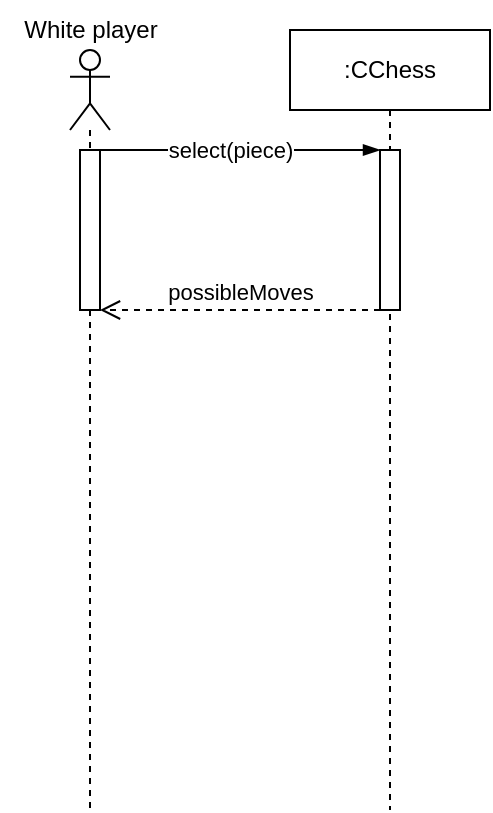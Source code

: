 <mxfile version="24.0.7" type="github" pages="3">
  <diagram name="Select piece" id="2YBvvXClWsGukQMizWep">
    <mxGraphModel dx="548" dy="772" grid="1" gridSize="10" guides="1" tooltips="1" connect="1" arrows="1" fold="1" page="1" pageScale="1" pageWidth="850" pageHeight="1100" math="0" shadow="0">
      <root>
        <mxCell id="0" />
        <mxCell id="1" parent="0" />
        <mxCell id="Xs3c5N284tll9XxeBJmn-3" value="" style="group" parent="1" vertex="1" connectable="0">
          <mxGeometry x="95" y="105" width="90" height="405" as="geometry" />
        </mxCell>
        <mxCell id="Xs3c5N284tll9XxeBJmn-1" value="" style="shape=umlLifeline;perimeter=lifelinePerimeter;whiteSpace=wrap;html=1;container=1;dropTarget=0;collapsible=0;recursiveResize=0;outlineConnect=0;portConstraint=eastwest;newEdgeStyle={&quot;curved&quot;:0,&quot;rounded&quot;:0};participant=umlActor;" parent="Xs3c5N284tll9XxeBJmn-3" vertex="1">
          <mxGeometry x="35" y="25" width="20" height="380" as="geometry" />
        </mxCell>
        <mxCell id="Xs3c5N284tll9XxeBJmn-12" value="" style="html=1;points=[[0,0,0,0,5],[0,1,0,0,-5],[1,0,0,0,5],[1,1,0,0,-5]];perimeter=orthogonalPerimeter;outlineConnect=0;targetShapes=umlLifeline;portConstraint=eastwest;newEdgeStyle={&quot;curved&quot;:0,&quot;rounded&quot;:0};" parent="Xs3c5N284tll9XxeBJmn-1" vertex="1">
          <mxGeometry x="5" y="50" width="10" height="80" as="geometry" />
        </mxCell>
        <mxCell id="Xs3c5N284tll9XxeBJmn-2" value="White player" style="text;html=1;align=center;verticalAlign=middle;resizable=0;points=[];autosize=1;strokeColor=none;fillColor=none;" parent="Xs3c5N284tll9XxeBJmn-3" vertex="1">
          <mxGeometry width="90" height="30" as="geometry" />
        </mxCell>
        <mxCell id="Xs3c5N284tll9XxeBJmn-11" value=":CChess" style="shape=umlLifeline;perimeter=lifelinePerimeter;whiteSpace=wrap;html=1;container=1;dropTarget=0;collapsible=0;recursiveResize=0;outlineConnect=0;portConstraint=eastwest;newEdgeStyle={&quot;curved&quot;:0,&quot;rounded&quot;:0};" parent="1" vertex="1">
          <mxGeometry x="240" y="120" width="100" height="390" as="geometry" />
        </mxCell>
        <mxCell id="Xs3c5N284tll9XxeBJmn-14" value="" style="html=1;points=[[0,0,0,0,5],[0,1,0,0,-5],[1,0,0,0,5],[1,1,0,0,-5]];perimeter=orthogonalPerimeter;outlineConnect=0;targetShapes=umlLifeline;portConstraint=eastwest;newEdgeStyle={&quot;curved&quot;:0,&quot;rounded&quot;:0};" parent="Xs3c5N284tll9XxeBJmn-11" vertex="1">
          <mxGeometry x="45" y="60" width="10" height="80" as="geometry" />
        </mxCell>
        <mxCell id="Xs3c5N284tll9XxeBJmn-13" value="" style="edgeStyle=elbowEdgeStyle;fontSize=12;html=1;endArrow=blockThin;endFill=1;rounded=0;" parent="1" edge="1">
          <mxGeometry width="160" relative="1" as="geometry">
            <mxPoint x="145" y="180" as="sourcePoint" />
            <mxPoint x="285" y="180" as="targetPoint" />
            <Array as="points">
              <mxPoint x="230" y="180" />
            </Array>
          </mxGeometry>
        </mxCell>
        <mxCell id="Xs3c5N284tll9XxeBJmn-15" value="select(piece)" style="edgeLabel;html=1;align=center;verticalAlign=middle;resizable=0;points=[];" parent="Xs3c5N284tll9XxeBJmn-13" vertex="1" connectable="0">
          <mxGeometry x="-0.209" y="1" relative="1" as="geometry">
            <mxPoint x="9" y="1" as="offset" />
          </mxGeometry>
        </mxCell>
        <mxCell id="Xs3c5N284tll9XxeBJmn-16" value="possibleMoves" style="html=1;verticalAlign=bottom;endArrow=open;dashed=1;endSize=8;curved=0;rounded=0;" parent="1" source="Xs3c5N284tll9XxeBJmn-14" target="Xs3c5N284tll9XxeBJmn-12" edge="1">
          <mxGeometry relative="1" as="geometry">
            <mxPoint x="265" y="260" as="sourcePoint" />
            <mxPoint x="185" y="260" as="targetPoint" />
            <Array as="points">
              <mxPoint x="220" y="260" />
            </Array>
          </mxGeometry>
        </mxCell>
      </root>
    </mxGraphModel>
  </diagram>
  <diagram id="fsF1PGZxkfXuERty5Jdd" name="Move piece">
    <mxGraphModel dx="662" dy="933" grid="1" gridSize="10" guides="1" tooltips="1" connect="1" arrows="1" fold="1" page="1" pageScale="1" pageWidth="850" pageHeight="1100" math="0" shadow="0">
      <root>
        <mxCell id="0" />
        <mxCell id="1" parent="0" />
        <mxCell id="nNHCfiHASFfzxVMFH1iy-1" value="" style="group" parent="1" vertex="1" connectable="0">
          <mxGeometry x="95" y="105" width="350" height="540" as="geometry" />
        </mxCell>
        <mxCell id="nNHCfiHASFfzxVMFH1iy-2" value="" style="shape=umlLifeline;perimeter=lifelinePerimeter;whiteSpace=wrap;html=1;container=1;dropTarget=0;collapsible=0;recursiveResize=0;outlineConnect=0;portConstraint=eastwest;newEdgeStyle={&quot;curved&quot;:0,&quot;rounded&quot;:0};participant=umlActor;" parent="nNHCfiHASFfzxVMFH1iy-1" vertex="1">
          <mxGeometry x="35" y="20" width="20" height="515" as="geometry" />
        </mxCell>
        <mxCell id="nNHCfiHASFfzxVMFH1iy-3" value="" style="html=1;points=[[0,0,0,0,5],[0,1,0,0,-5],[1,0,0,0,5],[1,1,0,0,-5]];perimeter=orthogonalPerimeter;outlineConnect=0;targetShapes=umlLifeline;portConstraint=eastwest;newEdgeStyle={&quot;curved&quot;:0,&quot;rounded&quot;:0};" parent="nNHCfiHASFfzxVMFH1iy-2" vertex="1">
          <mxGeometry x="5" y="50" width="10" height="440" as="geometry" />
        </mxCell>
        <mxCell id="nNHCfiHASFfzxVMFH1iy-4" value="White player" style="text;html=1;align=center;verticalAlign=middle;resizable=0;points=[];autosize=1;strokeColor=none;fillColor=none;" parent="nNHCfiHASFfzxVMFH1iy-1" vertex="1">
          <mxGeometry y="-4" width="90" height="30" as="geometry" />
        </mxCell>
        <mxCell id="NsQ0Q9VQE5symtVT807B-4" value="[square in possibleMoves]" style="text;html=1;align=center;verticalAlign=middle;resizable=0;points=[];autosize=1;strokeColor=none;fillColor=none;labelBackgroundColor=default;" vertex="1" parent="nNHCfiHASFfzxVMFH1iy-1">
          <mxGeometry x="-35" y="243" width="160" height="30" as="geometry" />
        </mxCell>
        <mxCell id="NsQ0Q9VQE5symtVT807B-5" value="[else]" style="text;html=1;align=center;verticalAlign=middle;resizable=0;points=[];autosize=1;strokeColor=none;fillColor=none;labelBackgroundColor=default;" vertex="1" parent="nNHCfiHASFfzxVMFH1iy-1">
          <mxGeometry x="20" y="325" width="50" height="30" as="geometry" />
        </mxCell>
        <mxCell id="nNHCfiHASFfzxVMFH1iy-7" value="" style="edgeStyle=elbowEdgeStyle;fontSize=12;html=1;endArrow=blockThin;endFill=1;rounded=0;" parent="nNHCfiHASFfzxVMFH1iy-1" edge="1">
          <mxGeometry width="160" relative="1" as="geometry">
            <mxPoint x="50" y="95" as="sourcePoint" />
            <mxPoint x="260.0" y="95" as="targetPoint" />
            <Array as="points">
              <mxPoint x="130" y="53" />
            </Array>
          </mxGeometry>
        </mxCell>
        <mxCell id="nNHCfiHASFfzxVMFH1iy-8" value="select(piece)" style="edgeLabel;html=1;align=center;verticalAlign=middle;resizable=0;points=[];" parent="nNHCfiHASFfzxVMFH1iy-7" vertex="1" connectable="0">
          <mxGeometry x="-0.209" y="1" relative="1" as="geometry">
            <mxPoint x="9" y="1" as="offset" />
          </mxGeometry>
        </mxCell>
        <mxCell id="8waGs_tzV75Kycz6VfGt-6" value="[no piece moved]" style="text;html=1;align=center;verticalAlign=middle;resizable=0;points=[];autosize=1;strokeColor=none;fillColor=none;labelBackgroundColor=default;" vertex="1" parent="nNHCfiHASFfzxVMFH1iy-1">
          <mxGeometry x="-40" y="115" width="110" height="30" as="geometry" />
        </mxCell>
        <mxCell id="nNHCfiHASFfzxVMFH1iy-5" value=":CChess" style="shape=umlLifeline;perimeter=lifelinePerimeter;whiteSpace=wrap;html=1;container=1;dropTarget=0;collapsible=0;recursiveResize=0;outlineConnect=0;portConstraint=eastwest;newEdgeStyle={&quot;curved&quot;:0,&quot;rounded&quot;:0};" parent="1" vertex="1">
          <mxGeometry x="310" y="120" width="100" height="520" as="geometry" />
        </mxCell>
        <mxCell id="3bnTV6Oi5pQUyimBn3hv-1" value="" style="html=1;points=[[0,0,0,0,5],[0,1,0,0,-5],[1,0,0,0,5],[1,1,0,0,-5]];perimeter=orthogonalPerimeter;outlineConnect=0;targetShapes=umlLifeline;portConstraint=eastwest;newEdgeStyle={&quot;curved&quot;:0,&quot;rounded&quot;:0};" parent="nNHCfiHASFfzxVMFH1iy-5" vertex="1">
          <mxGeometry x="45" y="171" width="10" height="109" as="geometry" />
        </mxCell>
        <mxCell id="nNHCfiHASFfzxVMFH1iy-6" value="" style="html=1;points=[[0,0,0,0,5],[0,1,0,0,-5],[1,0,0,0,5],[1,1,0,0,-5]];perimeter=orthogonalPerimeter;outlineConnect=0;targetShapes=umlLifeline;portConstraint=eastwest;newEdgeStyle={&quot;curved&quot;:0,&quot;rounded&quot;:0};" parent="nNHCfiHASFfzxVMFH1iy-5" vertex="1">
          <mxGeometry x="45" y="80" width="10" height="60" as="geometry" />
        </mxCell>
        <mxCell id="NsQ0Q9VQE5symtVT807B-3" value="" style="html=1;points=[[0,0,0,0,5],[0,1,0,0,-5],[1,0,0,0,5],[1,1,0,0,-5]];perimeter=orthogonalPerimeter;outlineConnect=0;targetShapes=umlLifeline;portConstraint=eastwest;newEdgeStyle={&quot;curved&quot;:0,&quot;rounded&quot;:0};" vertex="1" parent="nNHCfiHASFfzxVMFH1iy-5">
          <mxGeometry x="45" y="310" width="10" height="80" as="geometry" />
        </mxCell>
        <mxCell id="nNHCfiHASFfzxVMFH1iy-9" value="possibleMoves" style="html=1;verticalAlign=bottom;endArrow=open;dashed=1;endSize=8;curved=0;rounded=0;" parent="1" source="nNHCfiHASFfzxVMFH1iy-6" target="nNHCfiHASFfzxVMFH1iy-3" edge="1">
          <mxGeometry relative="1" as="geometry">
            <mxPoint x="265" y="260" as="sourcePoint" />
            <mxPoint x="185" y="260" as="targetPoint" />
            <Array as="points">
              <mxPoint x="220" y="260" />
            </Array>
          </mxGeometry>
        </mxCell>
        <mxCell id="3bnTV6Oi5pQUyimBn3hv-2" value="" style="edgeStyle=elbowEdgeStyle;fontSize=12;html=1;endArrow=blockThin;endFill=1;rounded=0;elbow=vertical;" parent="1" target="3bnTV6Oi5pQUyimBn3hv-1" edge="1">
          <mxGeometry width="160" relative="1" as="geometry">
            <mxPoint x="145" y="291" as="sourcePoint" />
            <mxPoint x="285" y="291" as="targetPoint" />
            <Array as="points">
              <mxPoint x="240" y="291" />
            </Array>
          </mxGeometry>
        </mxCell>
        <mxCell id="3bnTV6Oi5pQUyimBn3hv-4" value="moveTo(square)" style="edgeLabel;html=1;align=center;verticalAlign=middle;resizable=0;points=[];" parent="3bnTV6Oi5pQUyimBn3hv-2" vertex="1" connectable="0">
          <mxGeometry x="-0.035" y="1" relative="1" as="geometry">
            <mxPoint y="1" as="offset" />
          </mxGeometry>
        </mxCell>
        <mxCell id="NsQ0Q9VQE5symtVT807B-1" value="alt" style="shape=umlFrame;whiteSpace=wrap;html=1;pointerEvents=0;" vertex="1" parent="1">
          <mxGeometry x="60" y="320" width="580" height="220" as="geometry" />
        </mxCell>
        <mxCell id="NsQ0Q9VQE5symtVT807B-2" value="" style="endArrow=none;dashed=1;html=1;rounded=0;exitX=-0.005;exitY=0.497;exitDx=0;exitDy=0;exitPerimeter=0;entryX=1;entryY=0.497;entryDx=0;entryDy=0;entryPerimeter=0;" edge="1" parent="1" source="NsQ0Q9VQE5symtVT807B-1" target="NsQ0Q9VQE5symtVT807B-1">
          <mxGeometry width="50" height="50" relative="1" as="geometry">
            <mxPoint x="250" y="430" as="sourcePoint" />
            <mxPoint x="300" y="380" as="targetPoint" />
          </mxGeometry>
        </mxCell>
        <mxCell id="NsQ0Q9VQE5symtVT807B-6" value="pieceMoved" style="html=1;verticalAlign=bottom;endArrow=open;dashed=1;endSize=8;curved=0;rounded=0;" edge="1" parent="1" source="3bnTV6Oi5pQUyimBn3hv-1" target="nNHCfiHASFfzxVMFH1iy-3">
          <mxGeometry relative="1" as="geometry">
            <mxPoint x="300" y="390" as="sourcePoint" />
            <mxPoint x="220" y="390" as="targetPoint" />
            <Array as="points">
              <mxPoint x="250" y="400" />
            </Array>
          </mxGeometry>
        </mxCell>
        <mxCell id="NsQ0Q9VQE5symtVT807B-7" value="pieceNotMoved" style="html=1;verticalAlign=bottom;endArrow=open;dashed=1;endSize=8;curved=0;rounded=0;" edge="1" parent="1" source="NsQ0Q9VQE5symtVT807B-3" target="nNHCfiHASFfzxVMFH1iy-3">
          <mxGeometry relative="1" as="geometry">
            <mxPoint x="310" y="490" as="sourcePoint" />
            <mxPoint x="100" y="490" as="targetPoint" />
            <Array as="points">
              <mxPoint x="205" y="510" />
            </Array>
          </mxGeometry>
        </mxCell>
        <mxCell id="8waGs_tzV75Kycz6VfGt-1" value="" style="shape=umlLifeline;perimeter=lifelinePerimeter;whiteSpace=wrap;html=1;container=1;dropTarget=0;collapsible=0;recursiveResize=0;outlineConnect=0;portConstraint=eastwest;newEdgeStyle={&quot;curved&quot;:0,&quot;rounded&quot;:0};participant=umlActor;" vertex="1" parent="1">
          <mxGeometry x="590" y="133" width="20" height="507" as="geometry" />
        </mxCell>
        <mxCell id="8waGs_tzV75Kycz6VfGt-2" value="" style="html=1;points=[[0,0,0,0,5],[0,1,0,0,-5],[1,0,0,0,5],[1,1,0,0,-5]];perimeter=orthogonalPerimeter;outlineConnect=0;targetShapes=umlLifeline;portConstraint=eastwest;newEdgeStyle={&quot;curved&quot;:0,&quot;rounded&quot;:0};" vertex="1" parent="8waGs_tzV75Kycz6VfGt-1">
          <mxGeometry x="5" y="46.5" width="10" height="443.5" as="geometry" />
        </mxCell>
        <mxCell id="8waGs_tzV75Kycz6VfGt-3" value="Black player" style="text;html=1;align=center;verticalAlign=middle;resizable=0;points=[];autosize=1;strokeColor=none;fillColor=none;" vertex="1" parent="1">
          <mxGeometry x="547" y="105" width="90" height="30" as="geometry" />
        </mxCell>
        <mxCell id="8waGs_tzV75Kycz6VfGt-5" value="loop" style="shape=umlFrame;whiteSpace=wrap;html=1;pointerEvents=0;" vertex="1" parent="1">
          <mxGeometry x="30" y="190" width="620" height="390" as="geometry" />
        </mxCell>
        <mxCell id="Mfq853BdA8FWLb9YF48r-2" value="ennemyPieceMovedTo(piece, square)" style="html=1;verticalAlign=bottom;endArrow=block;curved=0;rounded=0;" edge="1" parent="1" source="3bnTV6Oi5pQUyimBn3hv-1" target="8waGs_tzV75Kycz6VfGt-2">
          <mxGeometry x="0.087" y="6" width="80" relative="1" as="geometry">
            <mxPoint x="410" y="360" as="sourcePoint" />
            <mxPoint x="490" y="360" as="targetPoint" />
            <mxPoint as="offset" />
          </mxGeometry>
        </mxCell>
      </root>
    </mxGraphModel>
  </diagram>
  <diagram id="1HGcARbz1oKONNS9qeOH" name="Capture piece">
    <mxGraphModel dx="794" dy="1119" grid="1" gridSize="10" guides="1" tooltips="1" connect="1" arrows="1" fold="1" page="1" pageScale="1" pageWidth="850" pageHeight="1100" math="0" shadow="0">
      <root>
        <mxCell id="0" />
        <mxCell id="1" parent="0" />
        <mxCell id="CggjgAdLGbnu2ONYimRa-1" value="" style="group" vertex="1" connectable="0" parent="1">
          <mxGeometry x="95" y="105" width="375" height="690" as="geometry" />
        </mxCell>
        <mxCell id="CggjgAdLGbnu2ONYimRa-2" value="" style="shape=umlLifeline;perimeter=lifelinePerimeter;whiteSpace=wrap;html=1;container=1;dropTarget=0;collapsible=0;recursiveResize=0;outlineConnect=0;portConstraint=eastwest;newEdgeStyle={&quot;curved&quot;:0,&quot;rounded&quot;:0};participant=umlActor;" vertex="1" parent="CggjgAdLGbnu2ONYimRa-1">
          <mxGeometry x="35" y="25" width="20" height="665" as="geometry" />
        </mxCell>
        <mxCell id="CggjgAdLGbnu2ONYimRa-3" value="" style="html=1;points=[[0,0,0,0,5],[0,1,0,0,-5],[1,0,0,0,5],[1,1,0,0,-5]];perimeter=orthogonalPerimeter;outlineConnect=0;targetShapes=umlLifeline;portConstraint=eastwest;newEdgeStyle={&quot;curved&quot;:0,&quot;rounded&quot;:0};" vertex="1" parent="CggjgAdLGbnu2ONYimRa-2">
          <mxGeometry x="5" y="50" width="10" height="580" as="geometry" />
        </mxCell>
        <mxCell id="CggjgAdLGbnu2ONYimRa-4" value="White player" style="text;html=1;align=center;verticalAlign=middle;resizable=0;points=[];autosize=1;strokeColor=none;fillColor=none;" vertex="1" parent="CggjgAdLGbnu2ONYimRa-1">
          <mxGeometry width="90" height="30" as="geometry" />
        </mxCell>
        <mxCell id="CggjgAdLGbnu2ONYimRa-5" value="[square in possibleMoves]" style="text;html=1;align=center;verticalAlign=middle;resizable=0;points=[];autosize=1;strokeColor=none;fillColor=none;labelBackgroundColor=default;" vertex="1" parent="CggjgAdLGbnu2ONYimRa-1">
          <mxGeometry x="-35" y="243" width="160" height="30" as="geometry" />
        </mxCell>
        <mxCell id="CggjgAdLGbnu2ONYimRa-17" value="" style="endArrow=none;dashed=1;html=1;rounded=0;exitX=-0.005;exitY=0.497;exitDx=0;exitDy=0;exitPerimeter=0;entryX=1;entryY=0.497;entryDx=0;entryDy=0;entryPerimeter=0;" edge="1" parent="CggjgAdLGbnu2ONYimRa-1">
          <mxGeometry width="50" height="50" relative="1" as="geometry">
            <mxPoint x="-35.0" y="495" as="sourcePoint" />
            <mxPoint x="296.65" y="495" as="targetPoint" />
          </mxGeometry>
        </mxCell>
        <mxCell id="cCv-zEZFk2yIQC1IMa50-1" value="[ennemy piece in square]" style="text;html=1;align=center;verticalAlign=middle;resizable=0;points=[];autosize=1;strokeColor=none;fillColor=none;labelBackgroundColor=default;" vertex="1" parent="CggjgAdLGbnu2ONYimRa-1">
          <mxGeometry x="-25" y="305" width="160" height="30" as="geometry" />
        </mxCell>
        <mxCell id="CggjgAdLGbnu2ONYimRa-18" value="ennemyPieceCaptured" style="html=1;verticalAlign=bottom;endArrow=open;dashed=1;endSize=8;curved=0;rounded=0;" edge="1" parent="CggjgAdLGbnu2ONYimRa-1" source="CggjgAdLGbnu2ONYimRa-8">
          <mxGeometry relative="1" as="geometry">
            <mxPoint x="255" y="355" as="sourcePoint" />
            <mxPoint x="50" y="355" as="targetPoint" />
            <Array as="points">
              <mxPoint x="155" y="355" />
            </Array>
          </mxGeometry>
        </mxCell>
        <mxCell id="CggjgAdLGbnu2ONYimRa-11" value="" style="edgeStyle=elbowEdgeStyle;fontSize=12;html=1;endArrow=blockThin;endFill=1;rounded=0;" edge="1" parent="CggjgAdLGbnu2ONYimRa-1" target="CggjgAdLGbnu2ONYimRa-9">
          <mxGeometry width="160" relative="1" as="geometry">
            <mxPoint x="50" y="95" as="sourcePoint" />
            <mxPoint x="260" y="145" as="targetPoint" />
            <Array as="points">
              <mxPoint x="135" y="95" />
            </Array>
          </mxGeometry>
        </mxCell>
        <mxCell id="CggjgAdLGbnu2ONYimRa-12" value="select(piece)" style="edgeLabel;html=1;align=center;verticalAlign=middle;resizable=0;points=[];" vertex="1" connectable="0" parent="CggjgAdLGbnu2ONYimRa-11">
          <mxGeometry x="-0.209" y="1" relative="1" as="geometry">
            <mxPoint x="22" y="1" as="offset" />
          </mxGeometry>
        </mxCell>
        <mxCell id="OzrECfuvLbjRs62087OX-1" value="[no piece moved]" style="text;html=1;align=center;verticalAlign=middle;resizable=0;points=[];autosize=1;strokeColor=none;fillColor=none;labelBackgroundColor=default;" vertex="1" parent="CggjgAdLGbnu2ONYimRa-1">
          <mxGeometry x="-55" y="115" width="110" height="30" as="geometry" />
        </mxCell>
        <mxCell id="CggjgAdLGbnu2ONYimRa-7" value=":CChess" style="shape=umlLifeline;perimeter=lifelinePerimeter;whiteSpace=wrap;html=1;container=1;dropTarget=0;collapsible=0;recursiveResize=0;outlineConnect=0;portConstraint=eastwest;newEdgeStyle={&quot;curved&quot;:0,&quot;rounded&quot;:0};" vertex="1" parent="1">
          <mxGeometry x="310" y="120" width="100" height="670" as="geometry" />
        </mxCell>
        <mxCell id="CggjgAdLGbnu2ONYimRa-8" value="" style="html=1;points=[[0,0,0,0,5],[0,1,0,0,-5],[1,0,0,0,5],[1,1,0,0,-5]];perimeter=orthogonalPerimeter;outlineConnect=0;targetShapes=umlLifeline;portConstraint=eastwest;newEdgeStyle={&quot;curved&quot;:0,&quot;rounded&quot;:0};" vertex="1" parent="CggjgAdLGbnu2ONYimRa-7">
          <mxGeometry x="45" y="171" width="10" height="169" as="geometry" />
        </mxCell>
        <mxCell id="CggjgAdLGbnu2ONYimRa-9" value="" style="html=1;points=[[0,0,0,0,5],[0,1,0,0,-5],[1,0,0,0,5],[1,1,0,0,-5]];perimeter=orthogonalPerimeter;outlineConnect=0;targetShapes=umlLifeline;portConstraint=eastwest;newEdgeStyle={&quot;curved&quot;:0,&quot;rounded&quot;:0};" vertex="1" parent="CggjgAdLGbnu2ONYimRa-7">
          <mxGeometry x="45" y="80" width="10" height="60" as="geometry" />
        </mxCell>
        <mxCell id="CggjgAdLGbnu2ONYimRa-10" value="" style="html=1;points=[[0,0,0,0,5],[0,1,0,0,-5],[1,0,0,0,5],[1,1,0,0,-5]];perimeter=orthogonalPerimeter;outlineConnect=0;targetShapes=umlLifeline;portConstraint=eastwest;newEdgeStyle={&quot;curved&quot;:0,&quot;rounded&quot;:0};" vertex="1" parent="CggjgAdLGbnu2ONYimRa-7">
          <mxGeometry x="45" y="480" width="10" height="80" as="geometry" />
        </mxCell>
        <mxCell id="cCv-zEZFk2yIQC1IMa50-5" value="" style="html=1;points=[[0,0,0,0,5],[0,1,0,0,-5],[1,0,0,0,5],[1,1,0,0,-5]];perimeter=orthogonalPerimeter;outlineConnect=0;targetShapes=umlLifeline;portConstraint=eastwest;newEdgeStyle={&quot;curved&quot;:0,&quot;rounded&quot;:0};" vertex="1" parent="CggjgAdLGbnu2ONYimRa-7">
          <mxGeometry x="45" y="360" width="10" height="80" as="geometry" />
        </mxCell>
        <mxCell id="CggjgAdLGbnu2ONYimRa-13" value="possibleMoves" style="html=1;verticalAlign=bottom;endArrow=open;dashed=1;endSize=8;curved=0;rounded=0;" edge="1" parent="1" source="CggjgAdLGbnu2ONYimRa-9" target="CggjgAdLGbnu2ONYimRa-3">
          <mxGeometry relative="1" as="geometry">
            <mxPoint x="265" y="260" as="sourcePoint" />
            <mxPoint x="185" y="260" as="targetPoint" />
            <Array as="points">
              <mxPoint x="220" y="260" />
            </Array>
          </mxGeometry>
        </mxCell>
        <mxCell id="CggjgAdLGbnu2ONYimRa-14" value="" style="edgeStyle=elbowEdgeStyle;fontSize=12;html=1;endArrow=blockThin;endFill=1;rounded=0;elbow=vertical;" edge="1" parent="1" target="CggjgAdLGbnu2ONYimRa-8">
          <mxGeometry width="160" relative="1" as="geometry">
            <mxPoint x="145" y="291" as="sourcePoint" />
            <mxPoint x="285" y="291" as="targetPoint" />
            <Array as="points">
              <mxPoint x="240" y="291" />
            </Array>
          </mxGeometry>
        </mxCell>
        <mxCell id="CggjgAdLGbnu2ONYimRa-15" value="moveTo(square)" style="edgeLabel;html=1;align=center;verticalAlign=middle;resizable=0;points=[];" vertex="1" connectable="0" parent="CggjgAdLGbnu2ONYimRa-14">
          <mxGeometry x="-0.035" y="1" relative="1" as="geometry">
            <mxPoint y="1" as="offset" />
          </mxGeometry>
        </mxCell>
        <mxCell id="CggjgAdLGbnu2ONYimRa-16" value="alt" style="shape=umlFrame;whiteSpace=wrap;html=1;pointerEvents=0;" vertex="1" parent="1">
          <mxGeometry x="60" y="320" width="600" height="410" as="geometry" />
        </mxCell>
        <mxCell id="CggjgAdLGbnu2ONYimRa-6" value="[else]" style="text;html=1;align=center;verticalAlign=middle;resizable=0;points=[];autosize=1;strokeColor=none;fillColor=none;labelBackgroundColor=default;" vertex="1" parent="1">
          <mxGeometry x="60" y="600" width="50" height="30" as="geometry" />
        </mxCell>
        <mxCell id="CggjgAdLGbnu2ONYimRa-21" value="alt" style="shape=umlFrame;whiteSpace=wrap;html=1;pointerEvents=0;" vertex="1" parent="1">
          <mxGeometry x="70" y="380" width="560" height="200" as="geometry" />
        </mxCell>
        <mxCell id="cCv-zEZFk2yIQC1IMa50-3" value="" style="endArrow=none;dashed=1;html=1;rounded=0;entryX=1.001;entryY=0.495;entryDx=0;entryDy=0;entryPerimeter=0;exitX=-0.005;exitY=0.499;exitDx=0;exitDy=0;exitPerimeter=0;" edge="1" parent="1" source="CggjgAdLGbnu2ONYimRa-21" target="CggjgAdLGbnu2ONYimRa-21">
          <mxGeometry width="50" height="50" relative="1" as="geometry">
            <mxPoint x="80" y="480" as="sourcePoint" />
            <mxPoint x="391.65" y="480" as="targetPoint" />
          </mxGeometry>
        </mxCell>
        <mxCell id="CggjgAdLGbnu2ONYimRa-19" value="pieceNotMoved" style="html=1;verticalAlign=bottom;endArrow=open;dashed=1;endSize=8;curved=0;rounded=0;" edge="1" parent="1" source="CggjgAdLGbnu2ONYimRa-10" target="CggjgAdLGbnu2ONYimRa-3">
          <mxGeometry relative="1" as="geometry">
            <mxPoint x="310" y="490" as="sourcePoint" />
            <mxPoint x="100" y="490" as="targetPoint" />
            <Array as="points">
              <mxPoint x="280" y="680" />
              <mxPoint x="170" y="680" />
            </Array>
          </mxGeometry>
        </mxCell>
        <mxCell id="cCv-zEZFk2yIQC1IMa50-6" value="pieceMoved" style="html=1;verticalAlign=bottom;endArrow=open;dashed=1;endSize=8;curved=0;rounded=0;" edge="1" parent="1" source="cCv-zEZFk2yIQC1IMa50-5" target="CggjgAdLGbnu2ONYimRa-3">
          <mxGeometry relative="1" as="geometry">
            <mxPoint x="320" y="540" as="sourcePoint" />
            <mxPoint x="240" y="540" as="targetPoint" />
            <Array as="points">
              <mxPoint x="260" y="560" />
            </Array>
          </mxGeometry>
        </mxCell>
        <mxCell id="dgBiP5iBocfWxbNJa0SS-1" value="" style="shape=umlLifeline;perimeter=lifelinePerimeter;whiteSpace=wrap;html=1;container=1;dropTarget=0;collapsible=0;recursiveResize=0;outlineConnect=0;portConstraint=eastwest;newEdgeStyle={&quot;curved&quot;:0,&quot;rounded&quot;:0};participant=umlActor;" vertex="1" parent="1">
          <mxGeometry x="580" y="133" width="20" height="657" as="geometry" />
        </mxCell>
        <mxCell id="dgBiP5iBocfWxbNJa0SS-3" value="" style="html=1;points=[[0,0,0,0,5],[0,1,0,0,-5],[1,0,0,0,5],[1,1,0,0,-5]];perimeter=orthogonalPerimeter;outlineConnect=0;targetShapes=umlLifeline;portConstraint=eastwest;newEdgeStyle={&quot;curved&quot;:0,&quot;rounded&quot;:0};" vertex="1" parent="dgBiP5iBocfWxbNJa0SS-1">
          <mxGeometry x="5" y="57" width="10" height="583" as="geometry" />
        </mxCell>
        <mxCell id="dgBiP5iBocfWxbNJa0SS-2" value="Black player" style="text;html=1;align=center;verticalAlign=middle;resizable=0;points=[];autosize=1;strokeColor=none;fillColor=none;" vertex="1" parent="1">
          <mxGeometry x="547" y="105" width="90" height="30" as="geometry" />
        </mxCell>
        <mxCell id="OzrECfuvLbjRs62087OX-2" value="loop" style="shape=umlFrame;whiteSpace=wrap;html=1;pointerEvents=0;" vertex="1" parent="1">
          <mxGeometry x="30" y="190" width="640" height="580" as="geometry" />
        </mxCell>
        <mxCell id="TggTbVj3kHyPwmP_o4Ty-2" value="ennemyPieceMovedTo(piece, square)" style="html=1;verticalAlign=bottom;endArrow=block;curved=0;rounded=0;" edge="1" parent="1" source="cCv-zEZFk2yIQC1IMa50-5" target="dgBiP5iBocfWxbNJa0SS-3">
          <mxGeometry width="80" relative="1" as="geometry">
            <mxPoint x="490" y="360" as="sourcePoint" />
            <mxPoint x="570" y="360" as="targetPoint" />
          </mxGeometry>
        </mxCell>
        <mxCell id="Uou_P4Dt1a0x806V8I01-1" value="ennemyPieceMoveTo(piece, square)" style="html=1;verticalAlign=bottom;endArrow=block;curved=0;rounded=0;" edge="1" parent="1">
          <mxGeometry width="80" relative="1" as="geometry">
            <mxPoint x="365" y="410.5" as="sourcePoint" />
            <mxPoint x="585" y="410.5" as="targetPoint" />
          </mxGeometry>
        </mxCell>
        <mxCell id="Uou_P4Dt1a0x806V8I01-2" value="pieceCaptured(piece)" style="html=1;verticalAlign=bottom;endArrow=block;curved=0;rounded=0;" edge="1" parent="1">
          <mxGeometry width="80" relative="1" as="geometry">
            <mxPoint x="365" y="439.5" as="sourcePoint" />
            <mxPoint x="585" y="439.5" as="targetPoint" />
          </mxGeometry>
        </mxCell>
      </root>
    </mxGraphModel>
  </diagram>
</mxfile>
